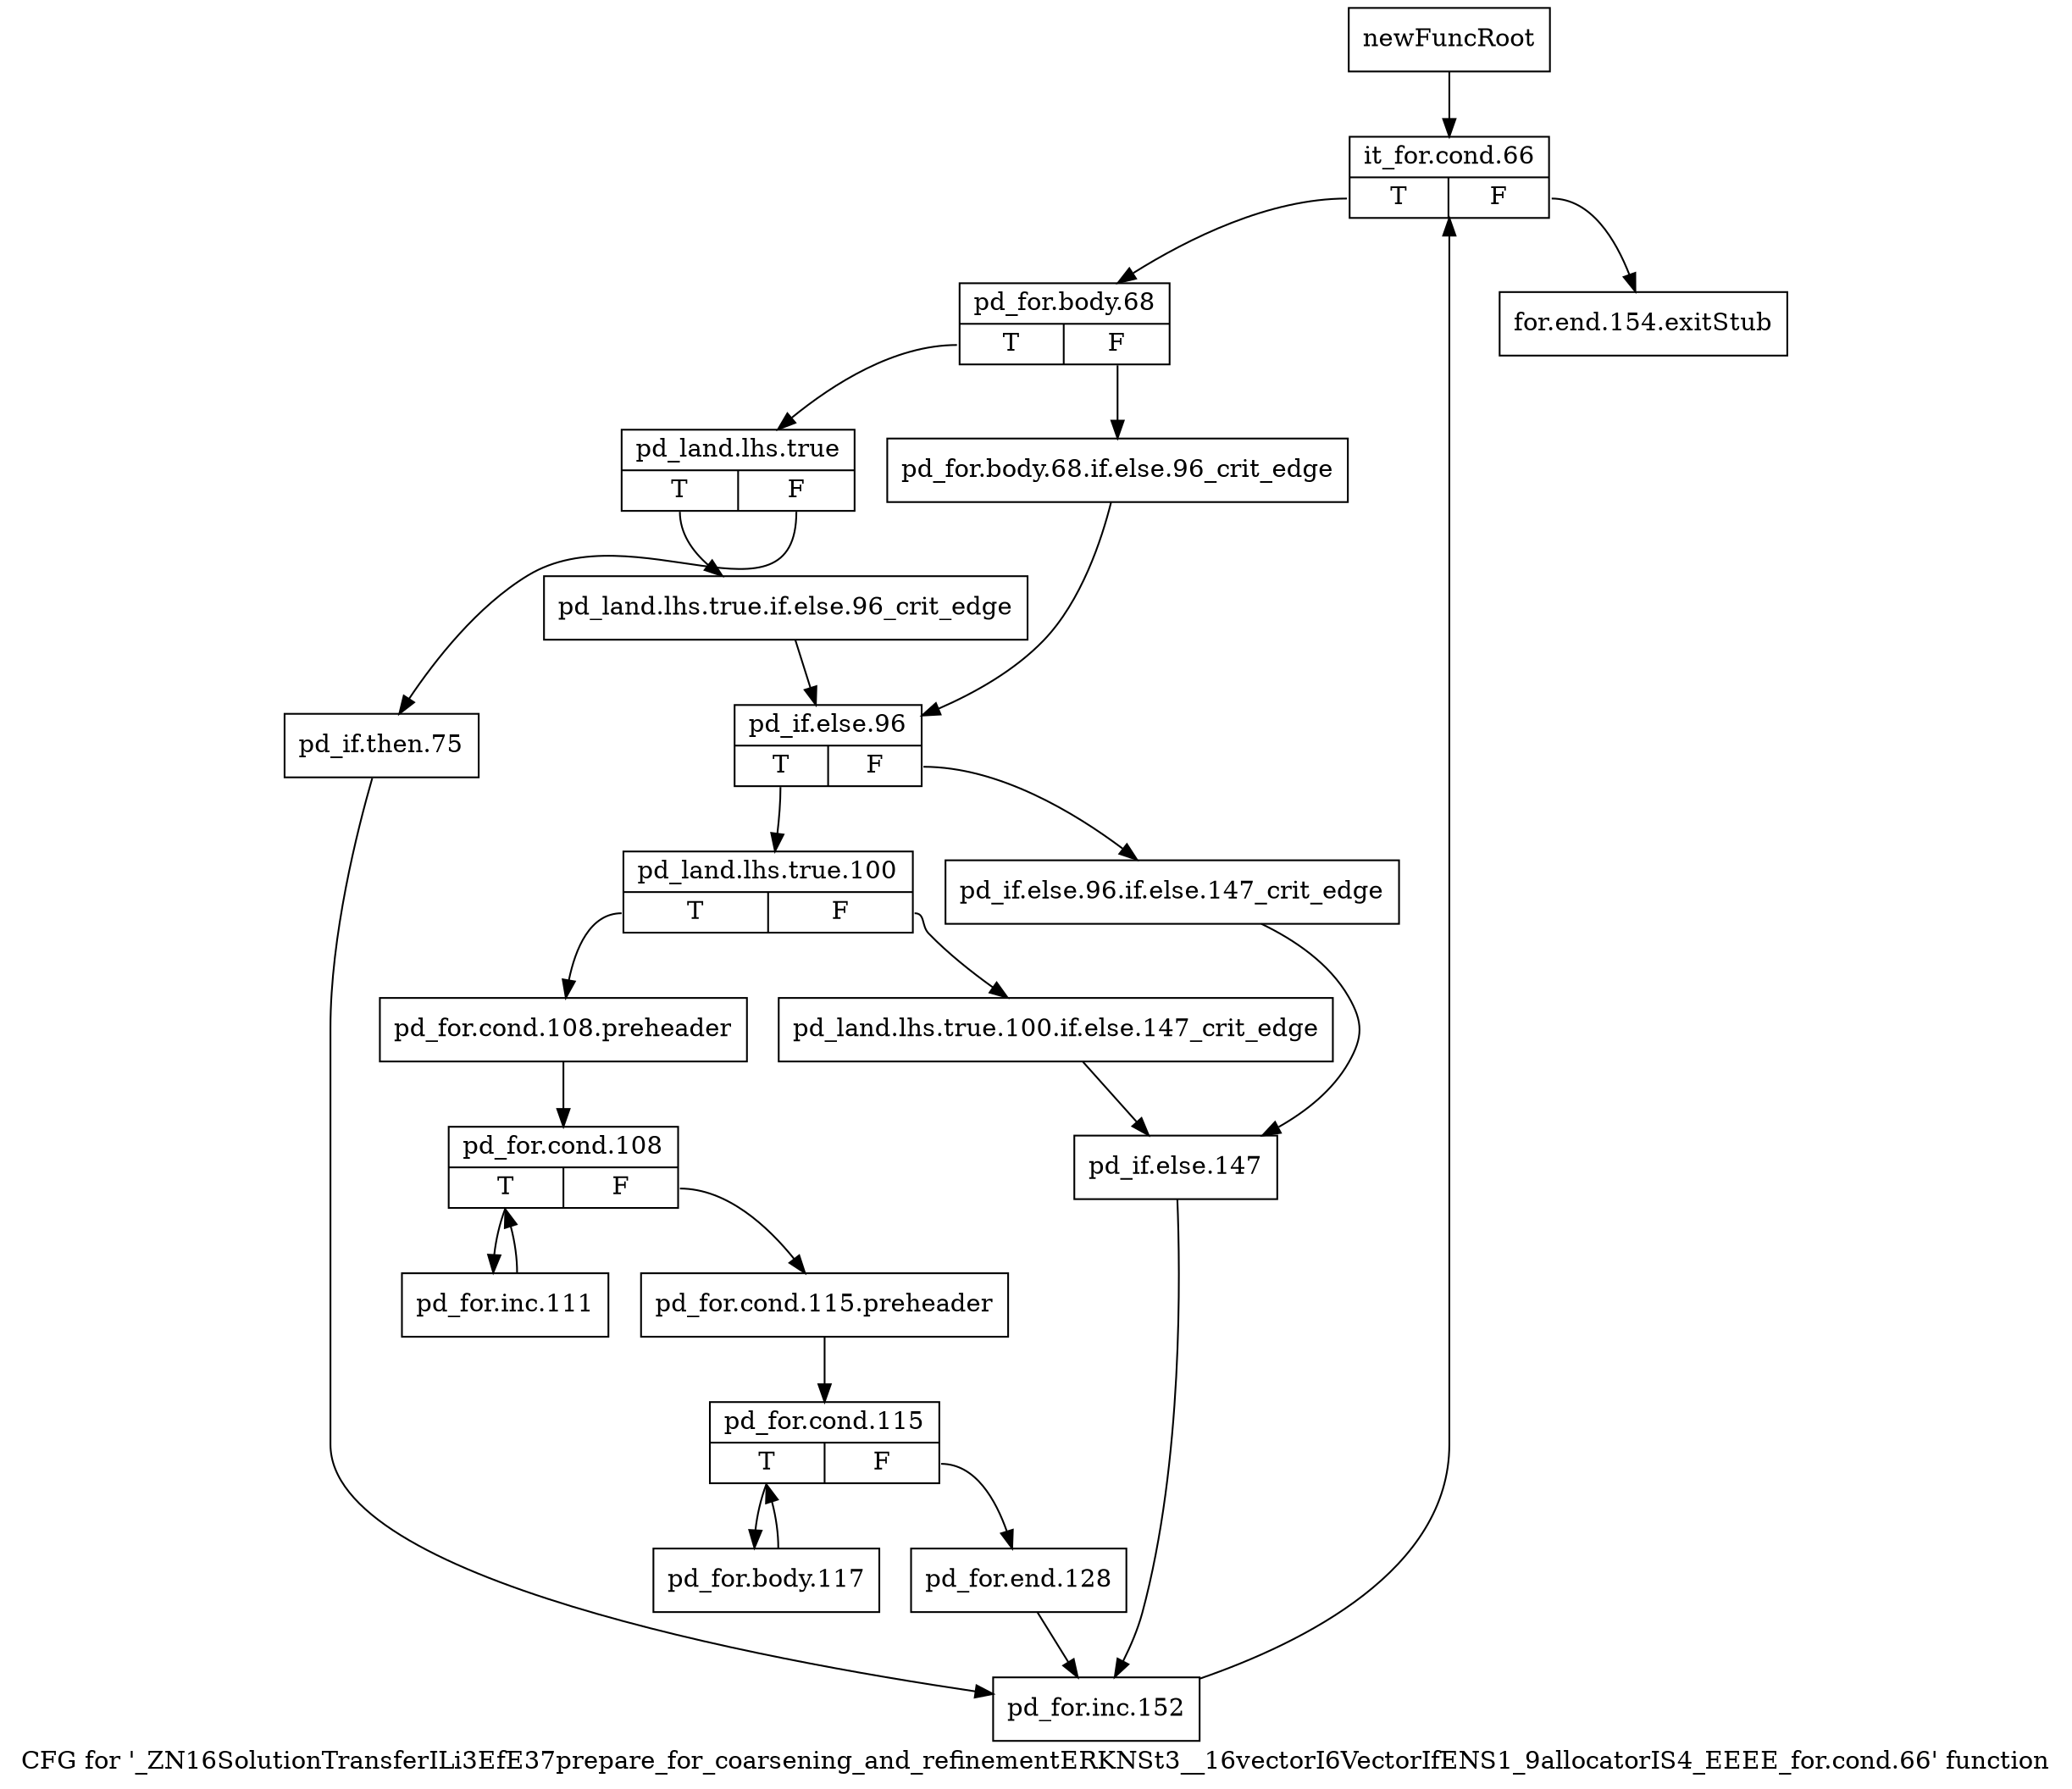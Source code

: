 digraph "CFG for '_ZN16SolutionTransferILi3EfE37prepare_for_coarsening_and_refinementERKNSt3__16vectorI6VectorIfENS1_9allocatorIS4_EEEE_for.cond.66' function" {
	label="CFG for '_ZN16SolutionTransferILi3EfE37prepare_for_coarsening_and_refinementERKNSt3__16vectorI6VectorIfENS1_9allocatorIS4_EEEE_for.cond.66' function";

	Node0x9657dd0 [shape=record,label="{newFuncRoot}"];
	Node0x9657dd0 -> Node0x9657e70;
	Node0x9657e20 [shape=record,label="{for.end.154.exitStub}"];
	Node0x9657e70 [shape=record,label="{it_for.cond.66|{<s0>T|<s1>F}}"];
	Node0x9657e70:s0 -> Node0x9657ec0;
	Node0x9657e70:s1 -> Node0x9657e20;
	Node0x9657ec0 [shape=record,label="{pd_for.body.68|{<s0>T|<s1>F}}"];
	Node0x9657ec0:s0 -> Node0x9657f60;
	Node0x9657ec0:s1 -> Node0x9657f10;
	Node0x9657f10 [shape=record,label="{pd_for.body.68.if.else.96_crit_edge}"];
	Node0x9657f10 -> Node0x9658050;
	Node0x9657f60 [shape=record,label="{pd_land.lhs.true|{<s0>T|<s1>F}}"];
	Node0x9657f60:s0 -> Node0x9658000;
	Node0x9657f60:s1 -> Node0x9657fb0;
	Node0x9657fb0 [shape=record,label="{pd_if.then.75}"];
	Node0x9657fb0 -> Node0x9658370;
	Node0x9658000 [shape=record,label="{pd_land.lhs.true.if.else.96_crit_edge}"];
	Node0x9658000 -> Node0x9658050;
	Node0x9658050 [shape=record,label="{pd_if.else.96|{<s0>T|<s1>F}}"];
	Node0x9658050:s0 -> Node0x96580f0;
	Node0x9658050:s1 -> Node0x96580a0;
	Node0x96580a0 [shape=record,label="{pd_if.else.96.if.else.147_crit_edge}"];
	Node0x96580a0 -> Node0x9658190;
	Node0x96580f0 [shape=record,label="{pd_land.lhs.true.100|{<s0>T|<s1>F}}"];
	Node0x96580f0:s0 -> Node0x96581e0;
	Node0x96580f0:s1 -> Node0x9658140;
	Node0x9658140 [shape=record,label="{pd_land.lhs.true.100.if.else.147_crit_edge}"];
	Node0x9658140 -> Node0x9658190;
	Node0x9658190 [shape=record,label="{pd_if.else.147}"];
	Node0x9658190 -> Node0x9658370;
	Node0x96581e0 [shape=record,label="{pd_for.cond.108.preheader}"];
	Node0x96581e0 -> Node0x9658230;
	Node0x9658230 [shape=record,label="{pd_for.cond.108|{<s0>T|<s1>F}}"];
	Node0x9658230:s0 -> Node0x9658410;
	Node0x9658230:s1 -> Node0x9658280;
	Node0x9658280 [shape=record,label="{pd_for.cond.115.preheader}"];
	Node0x9658280 -> Node0x96582d0;
	Node0x96582d0 [shape=record,label="{pd_for.cond.115|{<s0>T|<s1>F}}"];
	Node0x96582d0:s0 -> Node0x96583c0;
	Node0x96582d0:s1 -> Node0x9658320;
	Node0x9658320 [shape=record,label="{pd_for.end.128}"];
	Node0x9658320 -> Node0x9658370;
	Node0x9658370 [shape=record,label="{pd_for.inc.152}"];
	Node0x9658370 -> Node0x9657e70;
	Node0x96583c0 [shape=record,label="{pd_for.body.117}"];
	Node0x96583c0 -> Node0x96582d0;
	Node0x9658410 [shape=record,label="{pd_for.inc.111}"];
	Node0x9658410 -> Node0x9658230;
}
